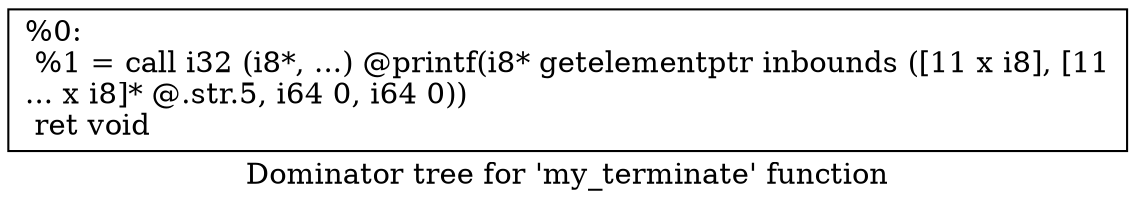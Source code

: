 digraph "Dominator tree for 'my_terminate' function" {
	label="Dominator tree for 'my_terminate' function";

	Node0x849340 [shape=record,label="{%0:\l  %1 = call i32 (i8*, ...) @printf(i8* getelementptr inbounds ([11 x i8], [11\l... x i8]* @.str.5, i64 0, i64 0))\l  ret void\l}"];
}
